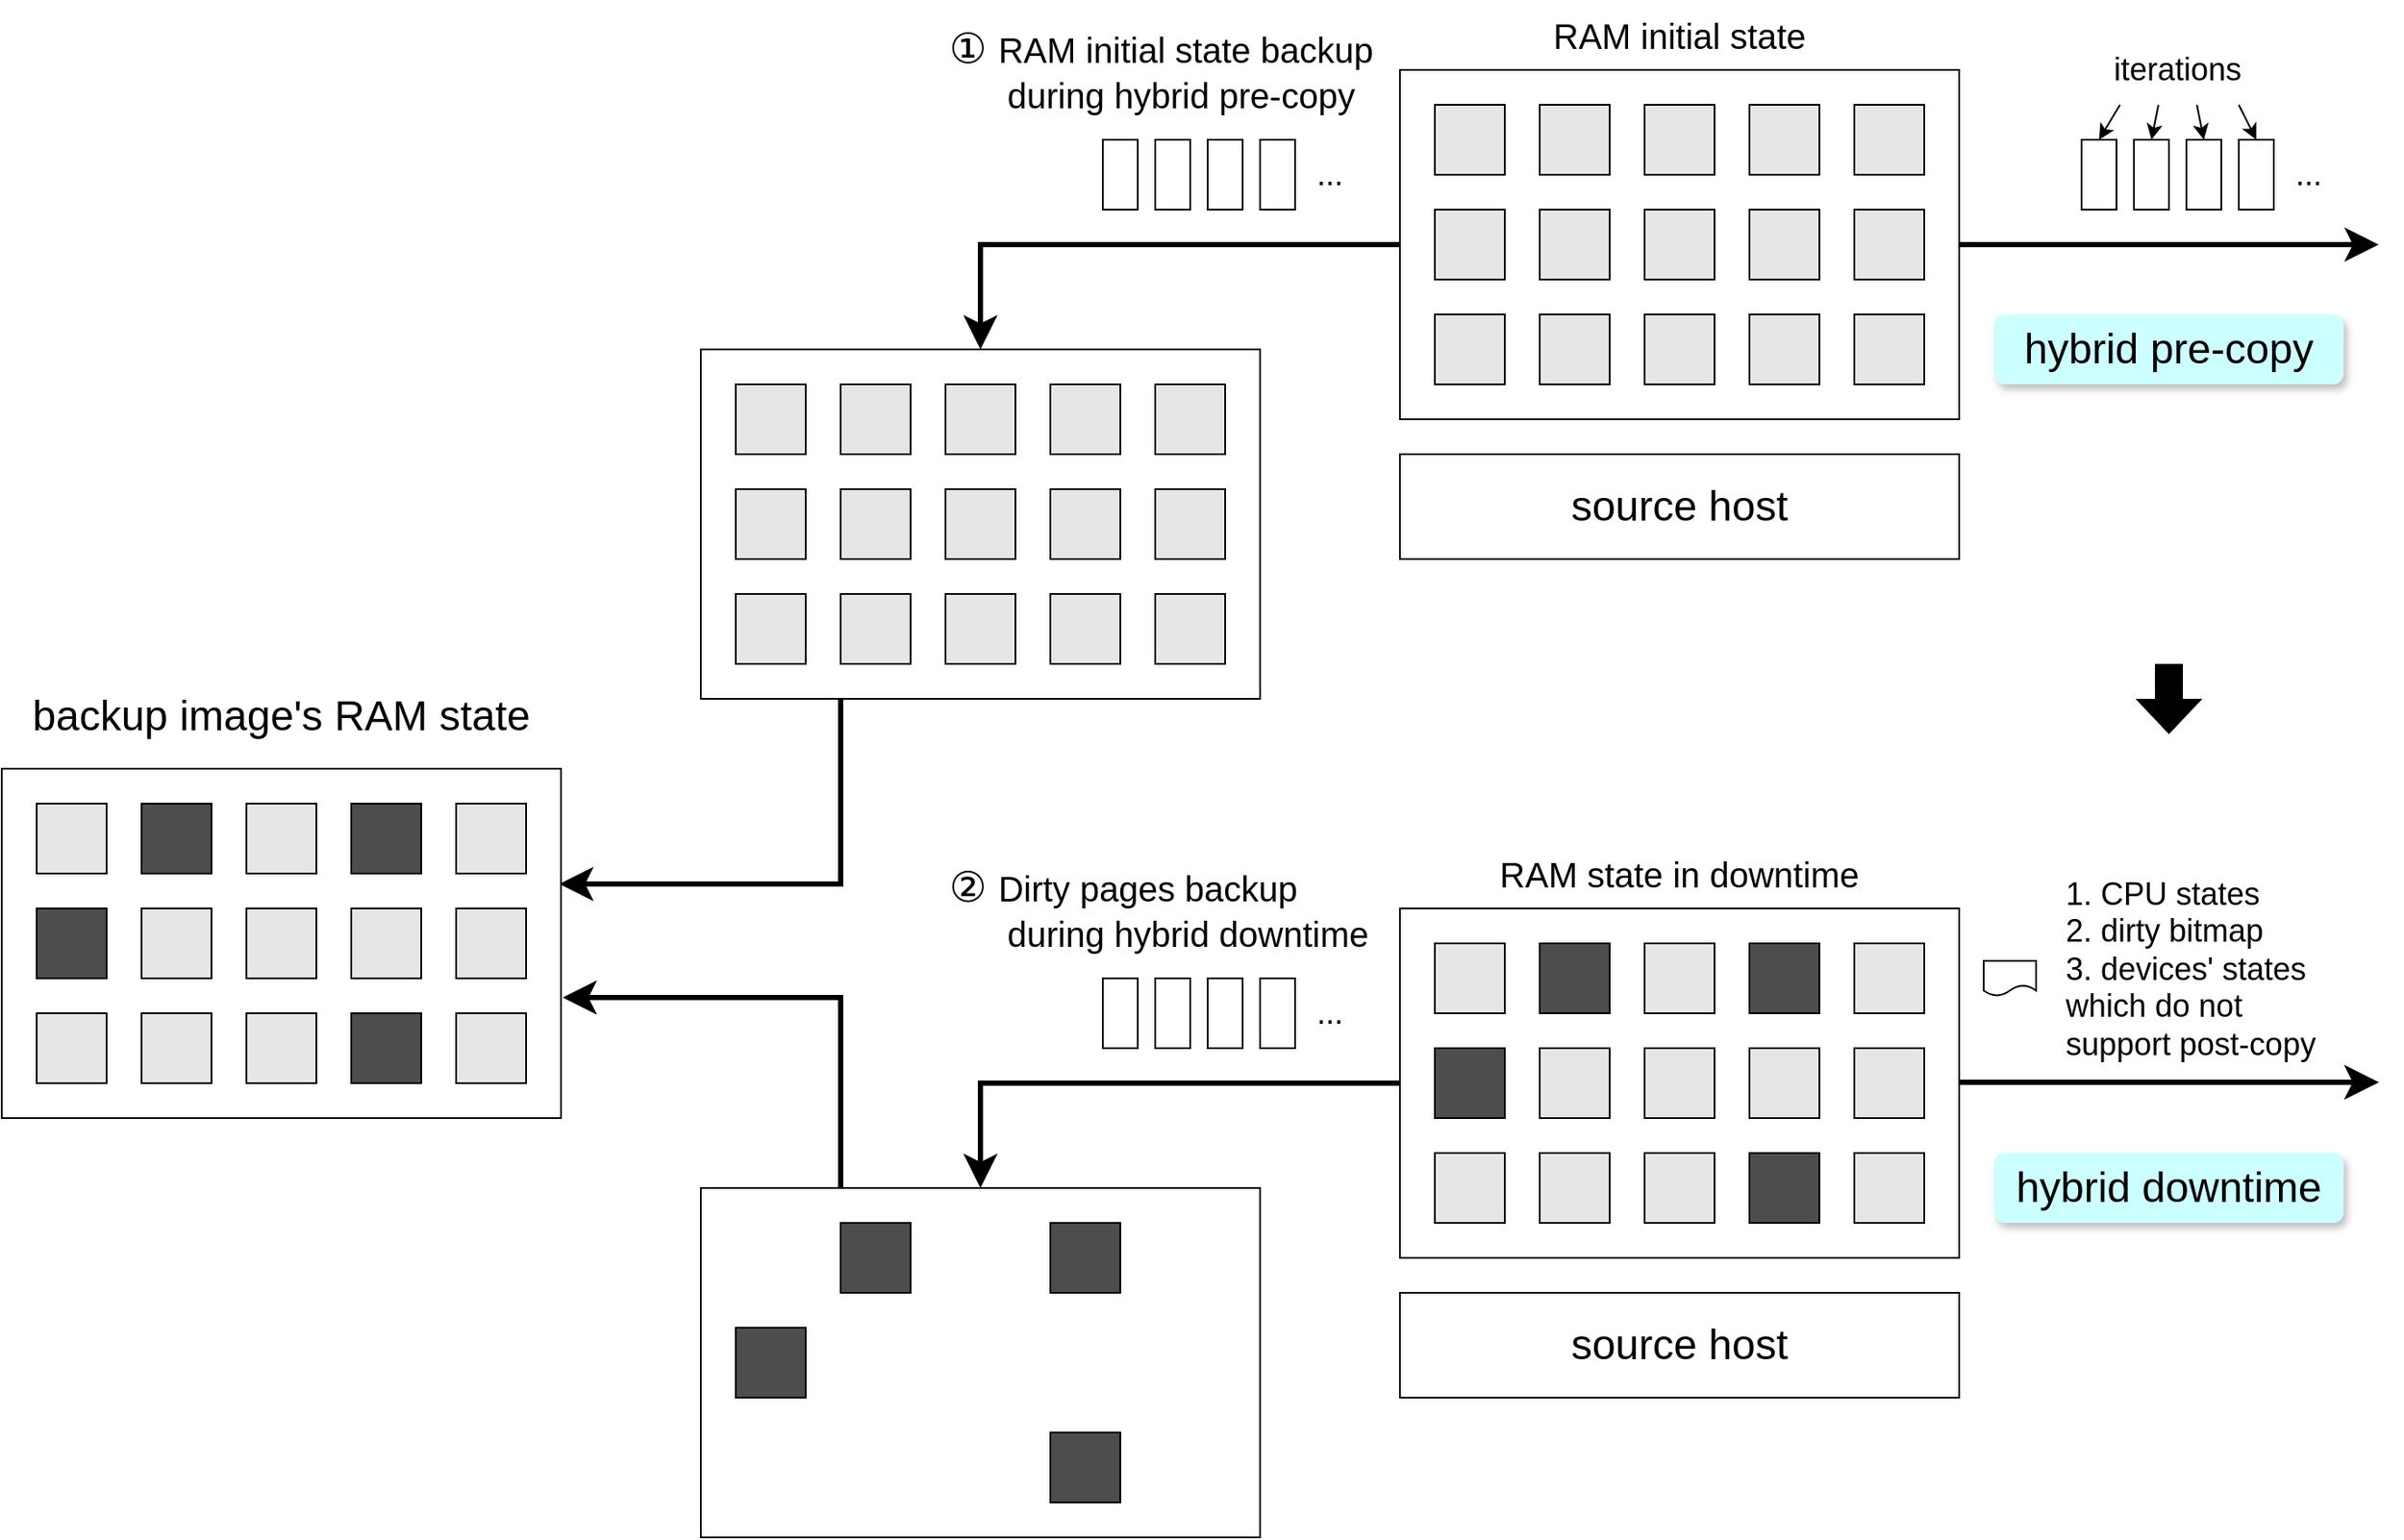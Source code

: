 <mxfile version="21.5.2" type="github">
  <diagram name="第 1 页" id="RIdFQgAQoTJojQbnxjcj">
    <mxGraphModel dx="2846" dy="1156" grid="1" gridSize="10" guides="1" tooltips="1" connect="1" arrows="1" fold="1" page="1" pageScale="1" pageWidth="827" pageHeight="1169" math="0" shadow="0">
      <root>
        <mxCell id="0" />
        <mxCell id="1" parent="0" />
        <mxCell id="ZZE6u8Rq9VthmS_ORE96-38" style="edgeStyle=orthogonalEdgeStyle;rounded=0;orthogonalLoop=1;jettySize=auto;html=1;exitX=1;exitY=0.5;exitDx=0;exitDy=0;entryX=0;entryY=0.5;entryDx=0;entryDy=0;endSize=10;startSize=10;strokeWidth=3;" parent="1" source="ZZE6u8Rq9VthmS_ORE96-18" edge="1">
          <mxGeometry relative="1" as="geometry">
            <mxPoint x="640" y="540" as="targetPoint" />
          </mxGeometry>
        </mxCell>
        <mxCell id="Fty5EF3_W_MqwxWYxCcy-24" style="edgeStyle=orthogonalEdgeStyle;rounded=0;orthogonalLoop=1;jettySize=auto;html=1;exitX=0;exitY=0.5;exitDx=0;exitDy=0;entryX=0.5;entryY=0;entryDx=0;entryDy=0;strokeWidth=3;endSize=10;startSize=10;" parent="1" source="ZZE6u8Rq9VthmS_ORE96-18" target="Fty5EF3_W_MqwxWYxCcy-1" edge="1">
          <mxGeometry relative="1" as="geometry" />
        </mxCell>
        <mxCell id="ZZE6u8Rq9VthmS_ORE96-18" value="" style="rounded=0;whiteSpace=wrap;html=1;" parent="1" vertex="1">
          <mxGeometry x="80" y="440" width="320" height="200" as="geometry" />
        </mxCell>
        <mxCell id="ZZE6u8Rq9VthmS_ORE96-19" value="" style="rounded=0;whiteSpace=wrap;html=1;fillColor=#E6E6E6;" parent="1" vertex="1">
          <mxGeometry x="100" y="460" width="40" height="40" as="geometry" />
        </mxCell>
        <mxCell id="ZZE6u8Rq9VthmS_ORE96-20" value="" style="rounded=0;whiteSpace=wrap;html=1;fillColor=#E6E6E6;" parent="1" vertex="1">
          <mxGeometry x="160" y="460" width="40" height="40" as="geometry" />
        </mxCell>
        <mxCell id="ZZE6u8Rq9VthmS_ORE96-21" value="" style="rounded=0;whiteSpace=wrap;html=1;fillColor=#E6E6E6;" parent="1" vertex="1">
          <mxGeometry x="220" y="460" width="40" height="40" as="geometry" />
        </mxCell>
        <mxCell id="ZZE6u8Rq9VthmS_ORE96-22" value="" style="rounded=0;whiteSpace=wrap;html=1;fillColor=#E6E6E6;" parent="1" vertex="1">
          <mxGeometry x="280" y="460" width="40" height="40" as="geometry" />
        </mxCell>
        <mxCell id="ZZE6u8Rq9VthmS_ORE96-23" value="" style="rounded=0;whiteSpace=wrap;html=1;fillColor=#E6E6E6;" parent="1" vertex="1">
          <mxGeometry x="340" y="460" width="40" height="40" as="geometry" />
        </mxCell>
        <mxCell id="ZZE6u8Rq9VthmS_ORE96-24" value="" style="rounded=0;whiteSpace=wrap;html=1;fillColor=#E6E6E6;" parent="1" vertex="1">
          <mxGeometry x="100" y="520" width="40" height="40" as="geometry" />
        </mxCell>
        <mxCell id="ZZE6u8Rq9VthmS_ORE96-25" value="" style="rounded=0;whiteSpace=wrap;html=1;fillColor=#E6E6E6;" parent="1" vertex="1">
          <mxGeometry x="160" y="520" width="40" height="40" as="geometry" />
        </mxCell>
        <mxCell id="ZZE6u8Rq9VthmS_ORE96-26" value="" style="rounded=0;whiteSpace=wrap;html=1;fillColor=#E6E6E6;" parent="1" vertex="1">
          <mxGeometry x="220" y="520" width="40" height="40" as="geometry" />
        </mxCell>
        <mxCell id="ZZE6u8Rq9VthmS_ORE96-27" value="" style="rounded=0;whiteSpace=wrap;html=1;fillColor=#E6E6E6;" parent="1" vertex="1">
          <mxGeometry x="280" y="520" width="40" height="40" as="geometry" />
        </mxCell>
        <mxCell id="ZZE6u8Rq9VthmS_ORE96-28" value="" style="rounded=0;whiteSpace=wrap;html=1;fillColor=#E6E6E6;" parent="1" vertex="1">
          <mxGeometry x="340" y="520" width="40" height="40" as="geometry" />
        </mxCell>
        <mxCell id="ZZE6u8Rq9VthmS_ORE96-29" value="" style="rounded=0;whiteSpace=wrap;html=1;fillColor=#E6E6E6;" parent="1" vertex="1">
          <mxGeometry x="100" y="580" width="40" height="40" as="geometry" />
        </mxCell>
        <mxCell id="ZZE6u8Rq9VthmS_ORE96-30" value="" style="rounded=0;whiteSpace=wrap;html=1;fillColor=#E6E6E6;" parent="1" vertex="1">
          <mxGeometry x="160" y="580" width="40" height="40" as="geometry" />
        </mxCell>
        <mxCell id="ZZE6u8Rq9VthmS_ORE96-31" value="" style="rounded=0;whiteSpace=wrap;html=1;fillColor=#E6E6E6;" parent="1" vertex="1">
          <mxGeometry x="220" y="580" width="40" height="40" as="geometry" />
        </mxCell>
        <mxCell id="ZZE6u8Rq9VthmS_ORE96-32" value="" style="rounded=0;whiteSpace=wrap;html=1;fillColor=#E6E6E6;" parent="1" vertex="1">
          <mxGeometry x="280" y="580" width="40" height="40" as="geometry" />
        </mxCell>
        <mxCell id="ZZE6u8Rq9VthmS_ORE96-33" value="" style="rounded=0;whiteSpace=wrap;html=1;fillColor=#E6E6E6;" parent="1" vertex="1">
          <mxGeometry x="340" y="580" width="40" height="40" as="geometry" />
        </mxCell>
        <mxCell id="ZZE6u8Rq9VthmS_ORE96-37" value="&lt;font style=&quot;font-size: 24px;&quot;&gt;source host&lt;/font&gt;" style="rounded=0;whiteSpace=wrap;html=1;" parent="1" vertex="1">
          <mxGeometry x="80" y="660" width="320" height="60" as="geometry" />
        </mxCell>
        <mxCell id="ZZE6u8Rq9VthmS_ORE96-41" value="&lt;font style=&quot;font-size: 20px;&quot;&gt;RAM initial state&lt;/font&gt;" style="text;html=1;strokeColor=none;fillColor=none;align=center;verticalAlign=middle;whiteSpace=wrap;rounded=0;" parent="1" vertex="1">
          <mxGeometry x="80" y="400" width="320" height="40" as="geometry" />
        </mxCell>
        <mxCell id="ZZE6u8Rq9VthmS_ORE96-42" value="" style="shape=flexArrow;endArrow=classic;html=1;rounded=0;endSize=6;startSize=10;strokeWidth=1;width=15;fillColor=#000000;" parent="1" edge="1">
          <mxGeometry width="50" height="50" relative="1" as="geometry">
            <mxPoint x="520" y="780" as="sourcePoint" />
            <mxPoint x="520" y="820" as="targetPoint" />
          </mxGeometry>
        </mxCell>
        <mxCell id="ZZE6u8Rq9VthmS_ORE96-43" value="&lt;font style=&quot;font-size: 24px;&quot;&gt;hybrid pre-copy&lt;/font&gt;" style="text;html=1;strokeColor=none;fillColor=#CCFFFF;align=center;verticalAlign=middle;whiteSpace=wrap;rounded=1;shadow=1;glass=0;dashed=1;" parent="1" vertex="1">
          <mxGeometry x="420" y="580" width="200" height="40" as="geometry" />
        </mxCell>
        <mxCell id="ZZE6u8Rq9VthmS_ORE96-44" value="" style="shape=image;html=1;verticalAlign=top;verticalLabelPosition=bottom;labelBackgroundColor=#ffffff;imageAspect=0;aspect=fixed;image=https://cdn1.iconfinder.com/data/icons/material-audio-video/22/loop-128.png" parent="1" vertex="1">
          <mxGeometry x="420" y="480" width="40" height="40" as="geometry" />
        </mxCell>
        <mxCell id="ZZE6u8Rq9VthmS_ORE96-45" value="" style="rounded=0;whiteSpace=wrap;html=1;" parent="1" vertex="1">
          <mxGeometry x="470" y="480" width="20" height="40" as="geometry" />
        </mxCell>
        <mxCell id="ZZE6u8Rq9VthmS_ORE96-46" value="" style="rounded=0;whiteSpace=wrap;html=1;" parent="1" vertex="1">
          <mxGeometry x="500" y="480" width="20" height="40" as="geometry" />
        </mxCell>
        <mxCell id="ZZE6u8Rq9VthmS_ORE96-47" value="" style="rounded=0;whiteSpace=wrap;html=1;" parent="1" vertex="1">
          <mxGeometry x="530" y="480" width="20" height="40" as="geometry" />
        </mxCell>
        <mxCell id="ZZE6u8Rq9VthmS_ORE96-48" value="" style="rounded=0;whiteSpace=wrap;html=1;" parent="1" vertex="1">
          <mxGeometry x="560" y="480" width="20" height="40" as="geometry" />
        </mxCell>
        <mxCell id="ZZE6u8Rq9VthmS_ORE96-49" value="&lt;font style=&quot;font-size: 18px;&quot;&gt;...&lt;/font&gt;" style="text;html=1;strokeColor=none;fillColor=none;align=center;verticalAlign=middle;whiteSpace=wrap;rounded=0;" parent="1" vertex="1">
          <mxGeometry x="580" y="480" width="40" height="40" as="geometry" />
        </mxCell>
        <mxCell id="ZZE6u8Rq9VthmS_ORE96-50" value="&lt;font style=&quot;font-size: 18px;&quot;&gt;iterations&lt;/font&gt;" style="text;html=1;strokeColor=none;fillColor=none;align=center;verticalAlign=middle;whiteSpace=wrap;rounded=0;" parent="1" vertex="1">
          <mxGeometry x="470" y="420" width="110" height="40" as="geometry" />
        </mxCell>
        <mxCell id="ZZE6u8Rq9VthmS_ORE96-51" value="" style="endArrow=classic;html=1;rounded=0;exitX=0.2;exitY=1;exitDx=0;exitDy=0;exitPerimeter=0;" parent="1" source="ZZE6u8Rq9VthmS_ORE96-50" edge="1">
          <mxGeometry width="50" height="50" relative="1" as="geometry">
            <mxPoint x="390" y="590" as="sourcePoint" />
            <mxPoint x="480" y="480" as="targetPoint" />
          </mxGeometry>
        </mxCell>
        <mxCell id="ZZE6u8Rq9VthmS_ORE96-53" value="" style="endArrow=classic;html=1;rounded=0;exitX=0.4;exitY=1;exitDx=0;exitDy=0;exitPerimeter=0;entryX=0.5;entryY=0;entryDx=0;entryDy=0;" parent="1" source="ZZE6u8Rq9VthmS_ORE96-50" target="ZZE6u8Rq9VthmS_ORE96-46" edge="1">
          <mxGeometry width="50" height="50" relative="1" as="geometry">
            <mxPoint x="502" y="470" as="sourcePoint" />
            <mxPoint x="490" y="490" as="targetPoint" />
          </mxGeometry>
        </mxCell>
        <mxCell id="ZZE6u8Rq9VthmS_ORE96-54" value="" style="endArrow=classic;html=1;rounded=0;exitX=0.6;exitY=1;exitDx=0;exitDy=0;exitPerimeter=0;entryX=0.5;entryY=0;entryDx=0;entryDy=0;" parent="1" source="ZZE6u8Rq9VthmS_ORE96-50" target="ZZE6u8Rq9VthmS_ORE96-47" edge="1">
          <mxGeometry width="50" height="50" relative="1" as="geometry">
            <mxPoint x="512" y="480" as="sourcePoint" />
            <mxPoint x="500" y="500" as="targetPoint" />
          </mxGeometry>
        </mxCell>
        <mxCell id="ZZE6u8Rq9VthmS_ORE96-55" value="" style="endArrow=classic;html=1;rounded=0;exitX=0.818;exitY=1;exitDx=0;exitDy=0;exitPerimeter=0;entryX=0.5;entryY=0;entryDx=0;entryDy=0;" parent="1" source="ZZE6u8Rq9VthmS_ORE96-50" target="ZZE6u8Rq9VthmS_ORE96-48" edge="1">
          <mxGeometry width="50" height="50" relative="1" as="geometry">
            <mxPoint x="522" y="490" as="sourcePoint" />
            <mxPoint x="510" y="510" as="targetPoint" />
          </mxGeometry>
        </mxCell>
        <mxCell id="Fty5EF3_W_MqwxWYxCcy-23" style="edgeStyle=orthogonalEdgeStyle;rounded=0;orthogonalLoop=1;jettySize=auto;html=1;exitX=0;exitY=0.5;exitDx=0;exitDy=0;entryX=0.5;entryY=0;entryDx=0;entryDy=0;endSize=10;startSize=10;strokeWidth=3;" parent="1" source="ZZE6u8Rq9VthmS_ORE96-56" target="Fty5EF3_W_MqwxWYxCcy-18" edge="1">
          <mxGeometry relative="1" as="geometry" />
        </mxCell>
        <mxCell id="ZZE6u8Rq9VthmS_ORE96-56" value="" style="rounded=0;whiteSpace=wrap;html=1;" parent="1" vertex="1">
          <mxGeometry x="80" y="920" width="320" height="200" as="geometry" />
        </mxCell>
        <mxCell id="ZZE6u8Rq9VthmS_ORE96-57" value="" style="rounded=0;whiteSpace=wrap;html=1;fillColor=#E6E6E6;" parent="1" vertex="1">
          <mxGeometry x="100" y="940" width="40" height="40" as="geometry" />
        </mxCell>
        <mxCell id="ZZE6u8Rq9VthmS_ORE96-58" value="" style="rounded=0;whiteSpace=wrap;html=1;fillColor=#4D4D4D;" parent="1" vertex="1">
          <mxGeometry x="160" y="940" width="40" height="40" as="geometry" />
        </mxCell>
        <mxCell id="ZZE6u8Rq9VthmS_ORE96-59" value="" style="rounded=0;whiteSpace=wrap;html=1;fillColor=#E6E6E6;" parent="1" vertex="1">
          <mxGeometry x="220" y="940" width="40" height="40" as="geometry" />
        </mxCell>
        <mxCell id="ZZE6u8Rq9VthmS_ORE96-60" value="" style="rounded=0;whiteSpace=wrap;html=1;fillColor=#4D4D4D;" parent="1" vertex="1">
          <mxGeometry x="280" y="940" width="40" height="40" as="geometry" />
        </mxCell>
        <mxCell id="ZZE6u8Rq9VthmS_ORE96-61" value="" style="rounded=0;whiteSpace=wrap;html=1;fillColor=#E6E6E6;" parent="1" vertex="1">
          <mxGeometry x="340" y="940" width="40" height="40" as="geometry" />
        </mxCell>
        <mxCell id="ZZE6u8Rq9VthmS_ORE96-62" value="" style="rounded=0;whiteSpace=wrap;html=1;fillColor=#4D4D4D;" parent="1" vertex="1">
          <mxGeometry x="100" y="1000" width="40" height="40" as="geometry" />
        </mxCell>
        <mxCell id="ZZE6u8Rq9VthmS_ORE96-63" value="" style="rounded=0;whiteSpace=wrap;html=1;fillColor=#E6E6E6;" parent="1" vertex="1">
          <mxGeometry x="160" y="1000" width="40" height="40" as="geometry" />
        </mxCell>
        <mxCell id="ZZE6u8Rq9VthmS_ORE96-64" value="" style="rounded=0;whiteSpace=wrap;html=1;fillColor=#E6E6E6;" parent="1" vertex="1">
          <mxGeometry x="220" y="1000" width="40" height="40" as="geometry" />
        </mxCell>
        <mxCell id="ZZE6u8Rq9VthmS_ORE96-65" value="" style="rounded=0;whiteSpace=wrap;html=1;fillColor=#E6E6E6;" parent="1" vertex="1">
          <mxGeometry x="280" y="1000" width="40" height="40" as="geometry" />
        </mxCell>
        <mxCell id="ZZE6u8Rq9VthmS_ORE96-66" value="" style="rounded=0;whiteSpace=wrap;html=1;fillColor=#E6E6E6;" parent="1" vertex="1">
          <mxGeometry x="340" y="1000" width="40" height="40" as="geometry" />
        </mxCell>
        <mxCell id="ZZE6u8Rq9VthmS_ORE96-67" value="" style="rounded=0;whiteSpace=wrap;html=1;fillColor=#E6E6E6;" parent="1" vertex="1">
          <mxGeometry x="100" y="1060" width="40" height="40" as="geometry" />
        </mxCell>
        <mxCell id="ZZE6u8Rq9VthmS_ORE96-68" value="" style="rounded=0;whiteSpace=wrap;html=1;fillColor=#E6E6E6;" parent="1" vertex="1">
          <mxGeometry x="160" y="1060" width="40" height="40" as="geometry" />
        </mxCell>
        <mxCell id="ZZE6u8Rq9VthmS_ORE96-69" value="" style="rounded=0;whiteSpace=wrap;html=1;fillColor=#E6E6E6;" parent="1" vertex="1">
          <mxGeometry x="220" y="1060" width="40" height="40" as="geometry" />
        </mxCell>
        <mxCell id="ZZE6u8Rq9VthmS_ORE96-70" value="" style="rounded=0;whiteSpace=wrap;html=1;fillColor=#4D4D4D;" parent="1" vertex="1">
          <mxGeometry x="280" y="1060" width="40" height="40" as="geometry" />
        </mxCell>
        <mxCell id="ZZE6u8Rq9VthmS_ORE96-71" value="" style="rounded=0;whiteSpace=wrap;html=1;fillColor=#E6E6E6;" parent="1" vertex="1">
          <mxGeometry x="340" y="1060" width="40" height="40" as="geometry" />
        </mxCell>
        <mxCell id="ZZE6u8Rq9VthmS_ORE96-72" value="&lt;font style=&quot;font-size: 24px;&quot;&gt;source host&lt;/font&gt;" style="rounded=0;whiteSpace=wrap;html=1;" parent="1" vertex="1">
          <mxGeometry x="80" y="1140" width="320" height="60" as="geometry" />
        </mxCell>
        <mxCell id="ZZE6u8Rq9VthmS_ORE96-73" value="&lt;font style=&quot;font-size: 20px;&quot;&gt;RAM state in downtime&lt;/font&gt;" style="text;html=1;strokeColor=none;fillColor=none;align=center;verticalAlign=middle;whiteSpace=wrap;rounded=0;" parent="1" vertex="1">
          <mxGeometry x="80" y="880" width="320" height="40" as="geometry" />
        </mxCell>
        <mxCell id="ZZE6u8Rq9VthmS_ORE96-94" style="edgeStyle=orthogonalEdgeStyle;rounded=0;orthogonalLoop=1;jettySize=auto;html=1;exitX=1;exitY=0.5;exitDx=0;exitDy=0;entryX=0;entryY=0.5;entryDx=0;entryDy=0;endSize=10;startSize=10;strokeWidth=3;" parent="1" edge="1">
          <mxGeometry relative="1" as="geometry">
            <mxPoint x="400" y="1019.5" as="sourcePoint" />
            <mxPoint x="640" y="1019.5" as="targetPoint" />
          </mxGeometry>
        </mxCell>
        <mxCell id="ZZE6u8Rq9VthmS_ORE96-95" value="&lt;font style=&quot;font-size: 24px;&quot;&gt;hybrid downtime&lt;/font&gt;" style="text;html=1;strokeColor=none;fillColor=#CCFFFF;align=center;verticalAlign=middle;whiteSpace=wrap;rounded=1;shadow=1;" parent="1" vertex="1">
          <mxGeometry x="420" y="1060" width="200" height="40" as="geometry" />
        </mxCell>
        <mxCell id="ZZE6u8Rq9VthmS_ORE96-115" value="&lt;blockquote style=&quot;margin: 0 0 0 40px; border: none; padding: 0px;&quot;&gt;&lt;div style=&quot;text-align: left;&quot;&gt;&lt;span style=&quot;font-size: 18px; background-color: initial;&quot;&gt;1. CPU states&lt;/span&gt;&lt;/div&gt;&lt;font style=&quot;font-size: 18px;&quot;&gt;&lt;div style=&quot;text-align: left;&quot;&gt;&lt;span style=&quot;background-color: initial;&quot;&gt;2. dirty bitmap&lt;/span&gt;&lt;/div&gt;&lt;/font&gt;&lt;font style=&quot;font-size: 18px;&quot;&gt;&lt;div style=&quot;text-align: left;&quot;&gt;&lt;span style=&quot;background-color: initial;&quot;&gt;3. devices&#39; states&lt;/span&gt;&lt;/div&gt;&lt;/font&gt;&lt;font style=&quot;font-size: 18px;&quot;&gt;&lt;div style=&quot;text-align: left;&quot;&gt;&lt;span style=&quot;background-color: initial;&quot;&gt;which do not support post-copy&lt;/span&gt;&lt;/div&gt;&lt;/font&gt;&lt;/blockquote&gt;" style="text;html=1;strokeColor=none;fillColor=none;align=center;verticalAlign=middle;whiteSpace=wrap;rounded=0;" parent="1" vertex="1">
          <mxGeometry x="420" y="890" width="200" height="130" as="geometry" />
        </mxCell>
        <mxCell id="ZZE6u8Rq9VthmS_ORE96-114" value="" style="shape=document;whiteSpace=wrap;html=1;boundedLbl=1;" parent="1" vertex="1">
          <mxGeometry x="414" y="950" width="30" height="20" as="geometry" />
        </mxCell>
        <mxCell id="ZZE6u8Rq9VthmS_ORE96-120" style="edgeStyle=orthogonalEdgeStyle;rounded=0;orthogonalLoop=1;jettySize=auto;html=1;exitX=1;exitY=0.5;exitDx=0;exitDy=0;entryX=0;entryY=0.5;entryDx=0;entryDy=0;endSize=10;startSize=10;strokeWidth=3;" parent="1" edge="1">
          <mxGeometry relative="1" as="geometry">
            <mxPoint x="400" y="1019.5" as="sourcePoint" />
            <mxPoint x="640" y="1019.5" as="targetPoint" />
          </mxGeometry>
        </mxCell>
        <mxCell id="Fty5EF3_W_MqwxWYxCcy-45" style="edgeStyle=orthogonalEdgeStyle;rounded=0;orthogonalLoop=1;jettySize=auto;html=1;exitX=0.25;exitY=1;exitDx=0;exitDy=0;entryX=0.997;entryY=0.33;entryDx=0;entryDy=0;strokeWidth=3;endSize=10;startSize=10;entryPerimeter=0;" parent="1" source="Fty5EF3_W_MqwxWYxCcy-1" target="Fty5EF3_W_MqwxWYxCcy-27" edge="1">
          <mxGeometry relative="1" as="geometry" />
        </mxCell>
        <mxCell id="Fty5EF3_W_MqwxWYxCcy-1" value="" style="rounded=0;whiteSpace=wrap;html=1;" parent="1" vertex="1">
          <mxGeometry x="-320" y="600" width="320" height="200" as="geometry" />
        </mxCell>
        <mxCell id="Fty5EF3_W_MqwxWYxCcy-2" value="" style="rounded=0;whiteSpace=wrap;html=1;fillColor=#E6E6E6;" parent="1" vertex="1">
          <mxGeometry x="-300" y="620" width="40" height="40" as="geometry" />
        </mxCell>
        <mxCell id="Fty5EF3_W_MqwxWYxCcy-3" value="" style="rounded=0;whiteSpace=wrap;html=1;fillColor=#E6E6E6;" parent="1" vertex="1">
          <mxGeometry x="-240" y="620" width="40" height="40" as="geometry" />
        </mxCell>
        <mxCell id="Fty5EF3_W_MqwxWYxCcy-4" value="" style="rounded=0;whiteSpace=wrap;html=1;fillColor=#E6E6E6;" parent="1" vertex="1">
          <mxGeometry x="-180" y="620" width="40" height="40" as="geometry" />
        </mxCell>
        <mxCell id="Fty5EF3_W_MqwxWYxCcy-5" value="" style="rounded=0;whiteSpace=wrap;html=1;fillColor=#E6E6E6;" parent="1" vertex="1">
          <mxGeometry x="-120" y="620" width="40" height="40" as="geometry" />
        </mxCell>
        <mxCell id="Fty5EF3_W_MqwxWYxCcy-6" value="" style="rounded=0;whiteSpace=wrap;html=1;fillColor=#E6E6E6;" parent="1" vertex="1">
          <mxGeometry x="-60" y="620" width="40" height="40" as="geometry" />
        </mxCell>
        <mxCell id="Fty5EF3_W_MqwxWYxCcy-7" value="" style="rounded=0;whiteSpace=wrap;html=1;fillColor=#E6E6E6;" parent="1" vertex="1">
          <mxGeometry x="-300" y="680" width="40" height="40" as="geometry" />
        </mxCell>
        <mxCell id="Fty5EF3_W_MqwxWYxCcy-8" value="" style="rounded=0;whiteSpace=wrap;html=1;fillColor=#E6E6E6;" parent="1" vertex="1">
          <mxGeometry x="-240" y="680" width="40" height="40" as="geometry" />
        </mxCell>
        <mxCell id="Fty5EF3_W_MqwxWYxCcy-9" value="" style="rounded=0;whiteSpace=wrap;html=1;fillColor=#E6E6E6;" parent="1" vertex="1">
          <mxGeometry x="-180" y="680" width="40" height="40" as="geometry" />
        </mxCell>
        <mxCell id="Fty5EF3_W_MqwxWYxCcy-10" value="" style="rounded=0;whiteSpace=wrap;html=1;fillColor=#E6E6E6;" parent="1" vertex="1">
          <mxGeometry x="-120" y="680" width="40" height="40" as="geometry" />
        </mxCell>
        <mxCell id="Fty5EF3_W_MqwxWYxCcy-11" value="" style="rounded=0;whiteSpace=wrap;html=1;fillColor=#E6E6E6;" parent="1" vertex="1">
          <mxGeometry x="-60" y="680" width="40" height="40" as="geometry" />
        </mxCell>
        <mxCell id="Fty5EF3_W_MqwxWYxCcy-12" value="" style="rounded=0;whiteSpace=wrap;html=1;fillColor=#E6E6E6;" parent="1" vertex="1">
          <mxGeometry x="-300" y="740" width="40" height="40" as="geometry" />
        </mxCell>
        <mxCell id="Fty5EF3_W_MqwxWYxCcy-13" value="" style="rounded=0;whiteSpace=wrap;html=1;fillColor=#E6E6E6;" parent="1" vertex="1">
          <mxGeometry x="-240" y="740" width="40" height="40" as="geometry" />
        </mxCell>
        <mxCell id="Fty5EF3_W_MqwxWYxCcy-14" value="" style="rounded=0;whiteSpace=wrap;html=1;fillColor=#E6E6E6;" parent="1" vertex="1">
          <mxGeometry x="-180" y="740" width="40" height="40" as="geometry" />
        </mxCell>
        <mxCell id="Fty5EF3_W_MqwxWYxCcy-15" value="" style="rounded=0;whiteSpace=wrap;html=1;fillColor=#E6E6E6;" parent="1" vertex="1">
          <mxGeometry x="-120" y="740" width="40" height="40" as="geometry" />
        </mxCell>
        <mxCell id="Fty5EF3_W_MqwxWYxCcy-16" value="" style="rounded=0;whiteSpace=wrap;html=1;fillColor=#E6E6E6;" parent="1" vertex="1">
          <mxGeometry x="-60" y="740" width="40" height="40" as="geometry" />
        </mxCell>
        <mxCell id="Fty5EF3_W_MqwxWYxCcy-46" style="edgeStyle=orthogonalEdgeStyle;rounded=0;orthogonalLoop=1;jettySize=auto;html=1;exitX=0.25;exitY=0;exitDx=0;exitDy=0;entryX=1.003;entryY=0.655;entryDx=0;entryDy=0;strokeWidth=3;endSize=10;startSize=10;entryPerimeter=0;" parent="1" source="Fty5EF3_W_MqwxWYxCcy-18" target="Fty5EF3_W_MqwxWYxCcy-27" edge="1">
          <mxGeometry relative="1" as="geometry" />
        </mxCell>
        <mxCell id="Fty5EF3_W_MqwxWYxCcy-18" value="" style="rounded=0;whiteSpace=wrap;html=1;" parent="1" vertex="1">
          <mxGeometry x="-320" y="1080" width="320" height="200" as="geometry" />
        </mxCell>
        <mxCell id="Fty5EF3_W_MqwxWYxCcy-19" value="" style="rounded=0;whiteSpace=wrap;html=1;fillColor=#4D4D4D;" parent="1" vertex="1">
          <mxGeometry x="-240" y="1100" width="40" height="40" as="geometry" />
        </mxCell>
        <mxCell id="Fty5EF3_W_MqwxWYxCcy-20" value="" style="rounded=0;whiteSpace=wrap;html=1;fillColor=#4D4D4D;" parent="1" vertex="1">
          <mxGeometry x="-120" y="1100" width="40" height="40" as="geometry" />
        </mxCell>
        <mxCell id="Fty5EF3_W_MqwxWYxCcy-21" value="" style="rounded=0;whiteSpace=wrap;html=1;fillColor=#4D4D4D;" parent="1" vertex="1">
          <mxGeometry x="-300" y="1160" width="40" height="40" as="geometry" />
        </mxCell>
        <mxCell id="Fty5EF3_W_MqwxWYxCcy-22" value="" style="rounded=0;whiteSpace=wrap;html=1;fillColor=#4D4D4D;" parent="1" vertex="1">
          <mxGeometry x="-120" y="1220" width="40" height="40" as="geometry" />
        </mxCell>
        <mxCell id="Fty5EF3_W_MqwxWYxCcy-25" value="&lt;font style=&quot;font-size: 24px;&quot;&gt;① &lt;/font&gt;&lt;font style=&quot;font-size: 20px;&quot;&gt;RAM initial state backup&amp;nbsp; &amp;nbsp; &amp;nbsp; &amp;nbsp; during hybrid pre-copy&lt;/font&gt;" style="text;html=1;strokeColor=none;fillColor=none;align=left;verticalAlign=middle;whiteSpace=wrap;rounded=0;" parent="1" vertex="1">
          <mxGeometry x="-180" y="410" width="260" height="60" as="geometry" />
        </mxCell>
        <mxCell id="Fty5EF3_W_MqwxWYxCcy-26" value="&lt;font style=&quot;font-size: 24px;&quot;&gt;② &lt;/font&gt;&lt;font style=&quot;font-size: 20px;&quot;&gt;Dirty pages backup&lt;br&gt;&amp;nbsp; &amp;nbsp; &amp;nbsp; during hybrid downtime&lt;/font&gt;" style="text;html=1;strokeColor=none;fillColor=none;align=left;verticalAlign=middle;whiteSpace=wrap;rounded=0;" parent="1" vertex="1">
          <mxGeometry x="-180" y="890" width="260" height="60" as="geometry" />
        </mxCell>
        <mxCell id="Fty5EF3_W_MqwxWYxCcy-27" value="" style="rounded=0;whiteSpace=wrap;html=1;" parent="1" vertex="1">
          <mxGeometry x="-720" y="840" width="320" height="200" as="geometry" />
        </mxCell>
        <mxCell id="Fty5EF3_W_MqwxWYxCcy-28" value="" style="rounded=0;whiteSpace=wrap;html=1;fillColor=#E6E6E6;" parent="1" vertex="1">
          <mxGeometry x="-700" y="860" width="40" height="40" as="geometry" />
        </mxCell>
        <mxCell id="Fty5EF3_W_MqwxWYxCcy-29" value="" style="rounded=0;whiteSpace=wrap;html=1;fillColor=#4D4D4D;" parent="1" vertex="1">
          <mxGeometry x="-640" y="860" width="40" height="40" as="geometry" />
        </mxCell>
        <mxCell id="Fty5EF3_W_MqwxWYxCcy-30" value="" style="rounded=0;whiteSpace=wrap;html=1;fillColor=#E6E6E6;" parent="1" vertex="1">
          <mxGeometry x="-580" y="860" width="40" height="40" as="geometry" />
        </mxCell>
        <mxCell id="Fty5EF3_W_MqwxWYxCcy-31" value="" style="rounded=0;whiteSpace=wrap;html=1;fillColor=#4D4D4D;" parent="1" vertex="1">
          <mxGeometry x="-520" y="860" width="40" height="40" as="geometry" />
        </mxCell>
        <mxCell id="Fty5EF3_W_MqwxWYxCcy-32" value="" style="rounded=0;whiteSpace=wrap;html=1;fillColor=#E6E6E6;" parent="1" vertex="1">
          <mxGeometry x="-460" y="860" width="40" height="40" as="geometry" />
        </mxCell>
        <mxCell id="Fty5EF3_W_MqwxWYxCcy-33" value="" style="rounded=0;whiteSpace=wrap;html=1;fillColor=#4D4D4D;" parent="1" vertex="1">
          <mxGeometry x="-700" y="920" width="40" height="40" as="geometry" />
        </mxCell>
        <mxCell id="Fty5EF3_W_MqwxWYxCcy-34" value="" style="rounded=0;whiteSpace=wrap;html=1;fillColor=#E6E6E6;" parent="1" vertex="1">
          <mxGeometry x="-640" y="920" width="40" height="40" as="geometry" />
        </mxCell>
        <mxCell id="Fty5EF3_W_MqwxWYxCcy-35" value="" style="rounded=0;whiteSpace=wrap;html=1;fillColor=#E6E6E6;" parent="1" vertex="1">
          <mxGeometry x="-580" y="920" width="40" height="40" as="geometry" />
        </mxCell>
        <mxCell id="Fty5EF3_W_MqwxWYxCcy-36" value="" style="rounded=0;whiteSpace=wrap;html=1;fillColor=#E6E6E6;" parent="1" vertex="1">
          <mxGeometry x="-520" y="920" width="40" height="40" as="geometry" />
        </mxCell>
        <mxCell id="Fty5EF3_W_MqwxWYxCcy-37" value="" style="rounded=0;whiteSpace=wrap;html=1;fillColor=#E6E6E6;" parent="1" vertex="1">
          <mxGeometry x="-460" y="920" width="40" height="40" as="geometry" />
        </mxCell>
        <mxCell id="Fty5EF3_W_MqwxWYxCcy-38" value="" style="rounded=0;whiteSpace=wrap;html=1;fillColor=#E6E6E6;" parent="1" vertex="1">
          <mxGeometry x="-700" y="980" width="40" height="40" as="geometry" />
        </mxCell>
        <mxCell id="Fty5EF3_W_MqwxWYxCcy-39" value="" style="rounded=0;whiteSpace=wrap;html=1;fillColor=#E6E6E6;" parent="1" vertex="1">
          <mxGeometry x="-640" y="980" width="40" height="40" as="geometry" />
        </mxCell>
        <mxCell id="Fty5EF3_W_MqwxWYxCcy-40" value="" style="rounded=0;whiteSpace=wrap;html=1;fillColor=#E6E6E6;" parent="1" vertex="1">
          <mxGeometry x="-580" y="980" width="40" height="40" as="geometry" />
        </mxCell>
        <mxCell id="Fty5EF3_W_MqwxWYxCcy-41" value="" style="rounded=0;whiteSpace=wrap;html=1;fillColor=#4D4D4D;" parent="1" vertex="1">
          <mxGeometry x="-520" y="980" width="40" height="40" as="geometry" />
        </mxCell>
        <mxCell id="Fty5EF3_W_MqwxWYxCcy-42" value="" style="rounded=0;whiteSpace=wrap;html=1;fillColor=#E6E6E6;" parent="1" vertex="1">
          <mxGeometry x="-460" y="980" width="40" height="40" as="geometry" />
        </mxCell>
        <mxCell id="gSObJMUkde4gPRuO645Q-1" value="&lt;font style=&quot;font-size: 24px;&quot;&gt;backup image&#39;s RAM state&lt;/font&gt;" style="text;html=1;strokeColor=none;fillColor=none;align=center;verticalAlign=middle;whiteSpace=wrap;rounded=0;" parent="1" vertex="1">
          <mxGeometry x="-720" y="780" width="320" height="60" as="geometry" />
        </mxCell>
        <mxCell id="gSObJMUkde4gPRuO645Q-3" value="" style="shape=image;html=1;verticalAlign=top;verticalLabelPosition=bottom;labelBackgroundColor=#ffffff;imageAspect=0;aspect=fixed;image=https://cdn1.iconfinder.com/data/icons/material-audio-video/22/loop-128.png" parent="1" vertex="1">
          <mxGeometry x="-140" y="480" width="40" height="40" as="geometry" />
        </mxCell>
        <mxCell id="gSObJMUkde4gPRuO645Q-4" value="" style="rounded=0;whiteSpace=wrap;html=1;" parent="1" vertex="1">
          <mxGeometry x="-90" y="480" width="20" height="40" as="geometry" />
        </mxCell>
        <mxCell id="gSObJMUkde4gPRuO645Q-5" value="" style="rounded=0;whiteSpace=wrap;html=1;" parent="1" vertex="1">
          <mxGeometry x="-60" y="480" width="20" height="40" as="geometry" />
        </mxCell>
        <mxCell id="gSObJMUkde4gPRuO645Q-6" value="" style="rounded=0;whiteSpace=wrap;html=1;" parent="1" vertex="1">
          <mxGeometry x="-30" y="480" width="20" height="40" as="geometry" />
        </mxCell>
        <mxCell id="gSObJMUkde4gPRuO645Q-7" value="" style="rounded=0;whiteSpace=wrap;html=1;" parent="1" vertex="1">
          <mxGeometry y="480" width="20" height="40" as="geometry" />
        </mxCell>
        <mxCell id="gSObJMUkde4gPRuO645Q-8" value="&lt;font style=&quot;font-size: 18px;&quot;&gt;...&lt;/font&gt;" style="text;html=1;strokeColor=none;fillColor=none;align=center;verticalAlign=middle;whiteSpace=wrap;rounded=0;" parent="1" vertex="1">
          <mxGeometry x="20" y="480" width="40" height="40" as="geometry" />
        </mxCell>
        <mxCell id="gSObJMUkde4gPRuO645Q-9" value="" style="shape=image;html=1;verticalAlign=top;verticalLabelPosition=bottom;labelBackgroundColor=#ffffff;imageAspect=0;aspect=fixed;image=https://cdn1.iconfinder.com/data/icons/material-audio-video/22/loop-128.png" parent="1" vertex="1">
          <mxGeometry x="-140" y="960" width="40" height="40" as="geometry" />
        </mxCell>
        <mxCell id="gSObJMUkde4gPRuO645Q-10" value="" style="rounded=0;whiteSpace=wrap;html=1;" parent="1" vertex="1">
          <mxGeometry x="-90" y="960" width="20" height="40" as="geometry" />
        </mxCell>
        <mxCell id="gSObJMUkde4gPRuO645Q-11" value="" style="rounded=0;whiteSpace=wrap;html=1;" parent="1" vertex="1">
          <mxGeometry x="-60" y="960" width="20" height="40" as="geometry" />
        </mxCell>
        <mxCell id="gSObJMUkde4gPRuO645Q-12" value="" style="rounded=0;whiteSpace=wrap;html=1;" parent="1" vertex="1">
          <mxGeometry x="-30" y="960" width="20" height="40" as="geometry" />
        </mxCell>
        <mxCell id="gSObJMUkde4gPRuO645Q-13" value="" style="rounded=0;whiteSpace=wrap;html=1;" parent="1" vertex="1">
          <mxGeometry y="960" width="20" height="40" as="geometry" />
        </mxCell>
        <mxCell id="gSObJMUkde4gPRuO645Q-14" value="&lt;font style=&quot;font-size: 18px;&quot;&gt;...&lt;/font&gt;" style="text;html=1;strokeColor=none;fillColor=none;align=center;verticalAlign=middle;whiteSpace=wrap;rounded=0;" parent="1" vertex="1">
          <mxGeometry x="20" y="960" width="40" height="40" as="geometry" />
        </mxCell>
      </root>
    </mxGraphModel>
  </diagram>
</mxfile>
